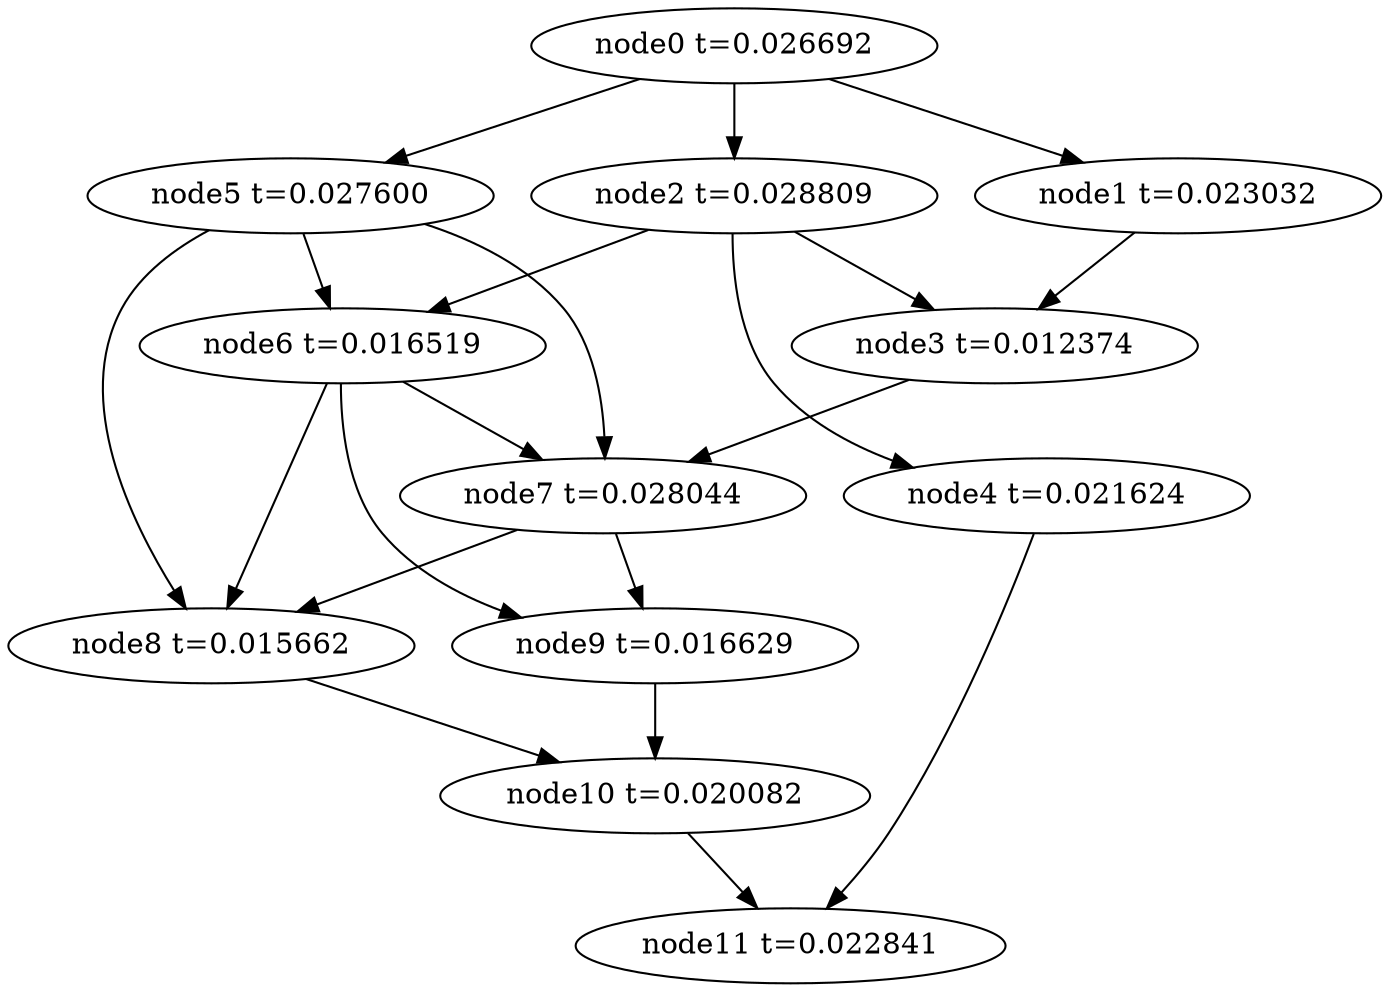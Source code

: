 digraph g{
	node11[label="node11 t=0.022841"]
	node10 -> node11
	node10[label="node10 t=0.020082"];
	node9 -> node10
	node9[label="node9 t=0.016629"];
	node8 -> node10
	node8[label="node8 t=0.015662"];
	node7 -> node9
	node7 -> node8
	node7[label="node7 t=0.028044"];
	node6 -> node9
	node6 -> node8
	node6 -> node7
	node6[label="node6 t=0.016519"];
	node5 -> node8
	node5 -> node7
	node5 -> node6
	node5[label="node5 t=0.027600"];
	node4 -> node11
	node4[label="node4 t=0.021624"];
	node3 -> node7
	node3[label="node3 t=0.012374"];
	node2 -> node6
	node2 -> node4
	node2 -> node3
	node2[label="node2 t=0.028809"];
	node1 -> node3
	node1[label="node1 t=0.023032"];
	node0 -> node5
	node0 -> node2
	node0 -> node1
	node0[label="node0 t=0.026692"];
}
